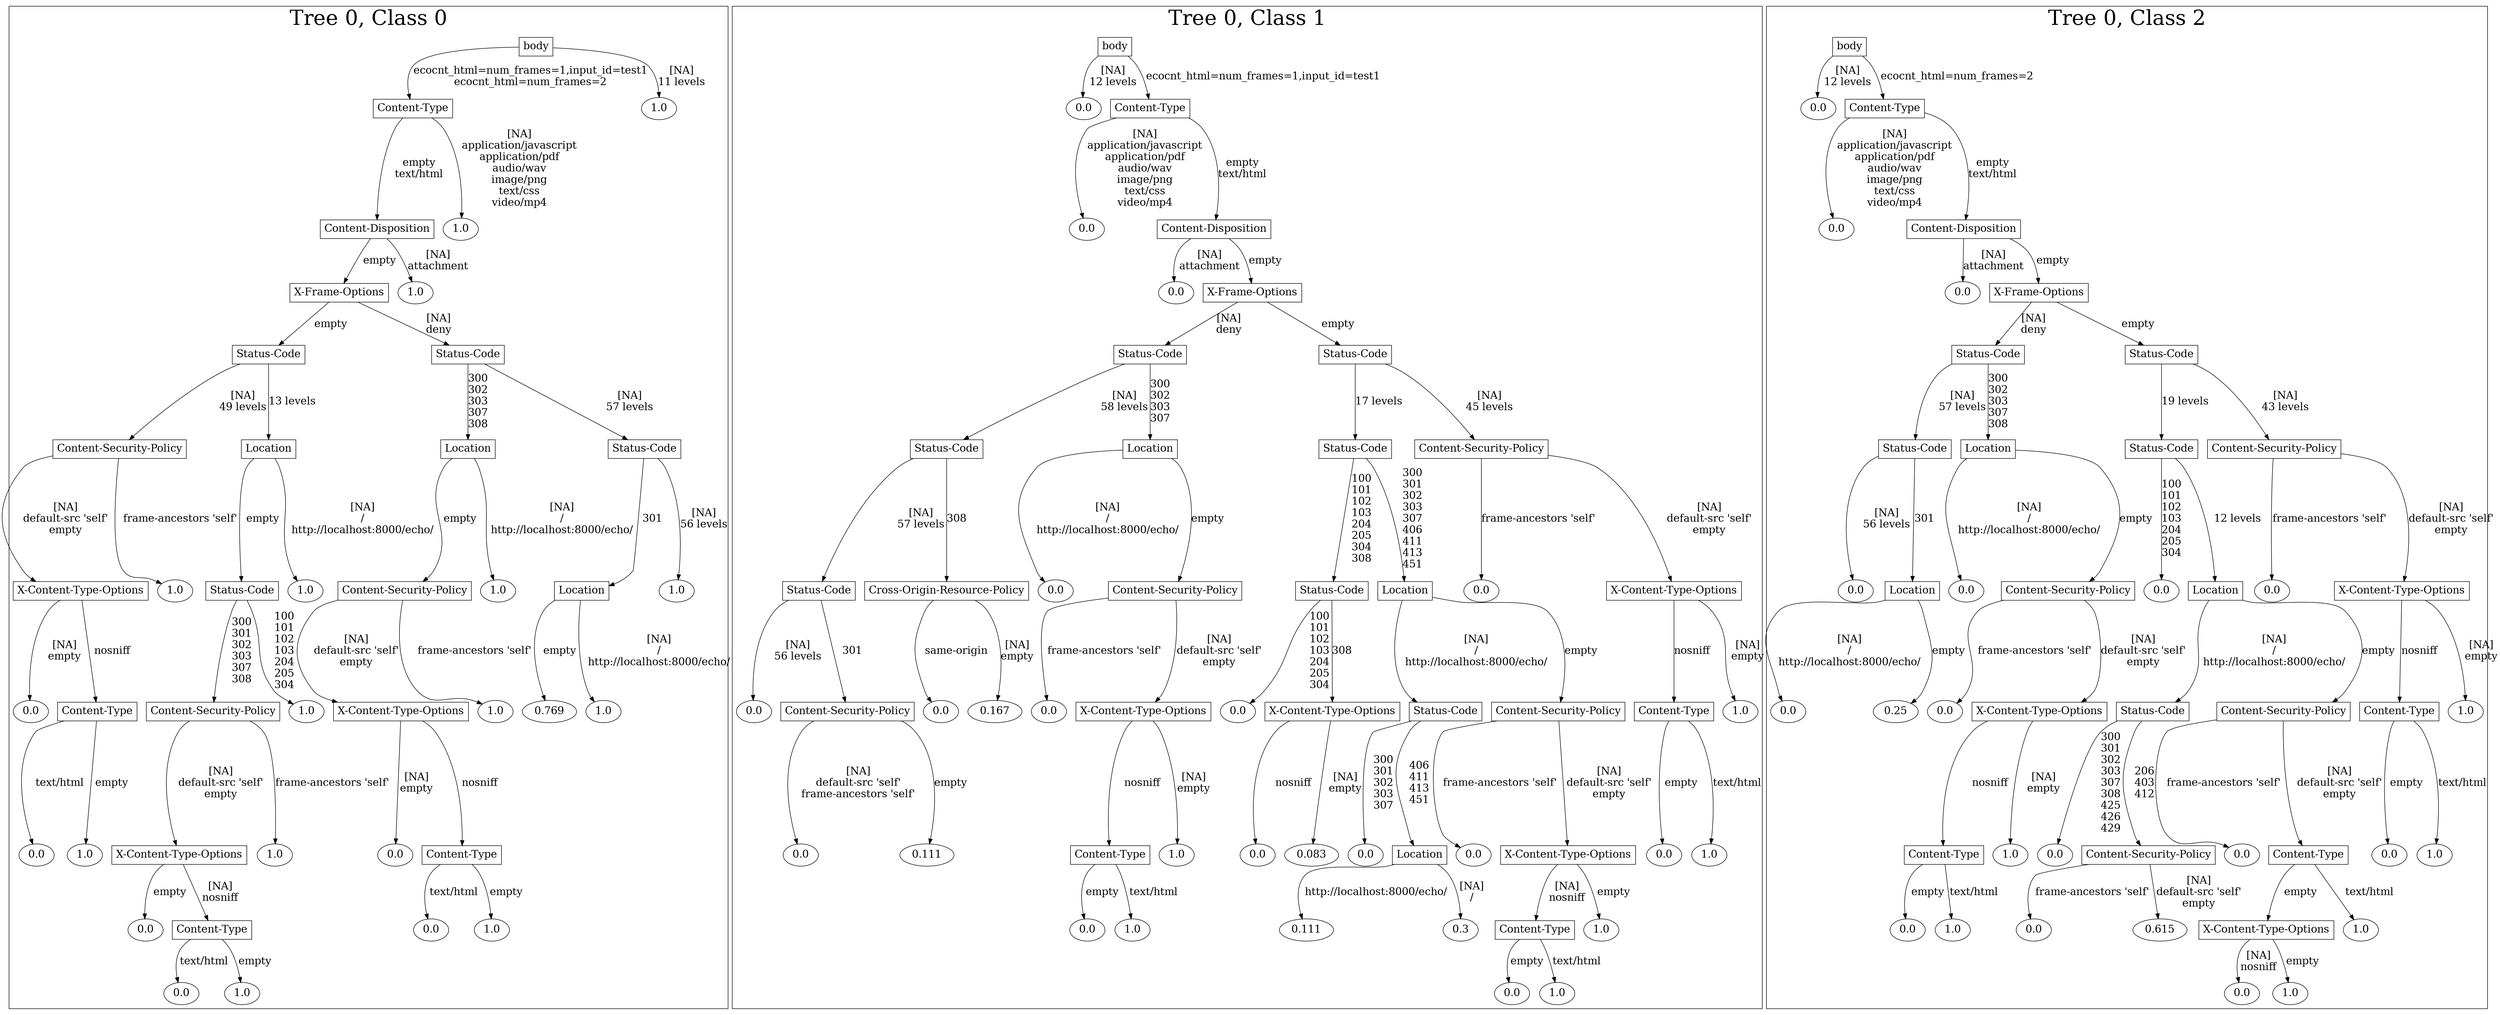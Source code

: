 /*
Generated by:
    http://https://github.com/h2oai/h2o-3/tree/master/h2o-genmodel/src/main/java/hex/genmodel/tools/PrintMojo.java
*/

/*
On a mac:

$ brew install graphviz
$ dot -Tpng file.gv -o file.png
$ open file.png
*/

digraph G {

subgraph cluster_0 {
/* Nodes */

/* Level 0 */
{
"SG_0_Node_0" [shape=box, fontsize=20, label="body"]
}

/* Level 1 */
{
"SG_0_Node_1" [shape=box, fontsize=20, label="Content-Type"]
"SG_0_Node_21" [fontsize=20, label="1.0"]
}

/* Level 2 */
{
"SG_0_Node_2" [shape=box, fontsize=20, label="Content-Disposition"]
"SG_0_Node_22" [fontsize=20, label="1.0"]
}

/* Level 3 */
{
"SG_0_Node_3" [shape=box, fontsize=20, label="X-Frame-Options"]
"SG_0_Node_23" [fontsize=20, label="1.0"]
}

/* Level 4 */
{
"SG_0_Node_4" [shape=box, fontsize=20, label="Status-Code"]
"SG_0_Node_5" [shape=box, fontsize=20, label="Status-Code"]
}

/* Level 5 */
{
"SG_0_Node_6" [shape=box, fontsize=20, label="Content-Security-Policy"]
"SG_0_Node_7" [shape=box, fontsize=20, label="Location"]
"SG_0_Node_8" [shape=box, fontsize=20, label="Location"]
"SG_0_Node_9" [shape=box, fontsize=20, label="Status-Code"]
}

/* Level 6 */
{
"SG_0_Node_10" [shape=box, fontsize=20, label="X-Content-Type-Options"]
"SG_0_Node_24" [fontsize=20, label="1.0"]
"SG_0_Node_11" [shape=box, fontsize=20, label="Status-Code"]
"SG_0_Node_25" [fontsize=20, label="1.0"]
"SG_0_Node_12" [shape=box, fontsize=20, label="Content-Security-Policy"]
"SG_0_Node_26" [fontsize=20, label="1.0"]
"SG_0_Node_13" [shape=box, fontsize=20, label="Location"]
"SG_0_Node_27" [fontsize=20, label="1.0"]
}

/* Level 7 */
{
"SG_0_Node_28" [fontsize=20, label="0.0"]
"SG_0_Node_14" [shape=box, fontsize=20, label="Content-Type"]
"SG_0_Node_15" [shape=box, fontsize=20, label="Content-Security-Policy"]
"SG_0_Node_29" [fontsize=20, label="1.0"]
"SG_0_Node_16" [shape=box, fontsize=20, label="X-Content-Type-Options"]
"SG_0_Node_30" [fontsize=20, label="1.0"]
"SG_0_Node_31" [fontsize=20, label="0.769"]
"SG_0_Node_32" [fontsize=20, label="1.0"]
}

/* Level 8 */
{
"SG_0_Node_33" [fontsize=20, label="0.0"]
"SG_0_Node_34" [fontsize=20, label="1.0"]
"SG_0_Node_18" [shape=box, fontsize=20, label="X-Content-Type-Options"]
"SG_0_Node_35" [fontsize=20, label="1.0"]
"SG_0_Node_36" [fontsize=20, label="0.0"]
"SG_0_Node_19" [shape=box, fontsize=20, label="Content-Type"]
}

/* Level 9 */
{
"SG_0_Node_37" [fontsize=20, label="0.0"]
"SG_0_Node_20" [shape=box, fontsize=20, label="Content-Type"]
"SG_0_Node_38" [fontsize=20, label="0.0"]
"SG_0_Node_39" [fontsize=20, label="1.0"]
}

/* Level 10 */
{
"SG_0_Node_40" [fontsize=20, label="0.0"]
"SG_0_Node_41" [fontsize=20, label="1.0"]
}

/* Edges */
"SG_0_Node_0" -> "SG_0_Node_1" [fontsize=20, label="ecocnt_html=num_frames=1,input_id=test1
ecocnt_html=num_frames=2
"]
"SG_0_Node_0" -> "SG_0_Node_21" [fontsize=20, label="[NA]
11 levels
"]
"SG_0_Node_1" -> "SG_0_Node_2" [fontsize=20, label="empty
text/html
"]
"SG_0_Node_1" -> "SG_0_Node_22" [fontsize=20, label="[NA]
application/javascript
application/pdf
audio/wav
image/png
text/css
video/mp4
"]
"SG_0_Node_2" -> "SG_0_Node_3" [fontsize=20, label="empty
"]
"SG_0_Node_2" -> "SG_0_Node_23" [fontsize=20, label="[NA]
attachment
"]
"SG_0_Node_3" -> "SG_0_Node_4" [fontsize=20, label="empty
"]
"SG_0_Node_3" -> "SG_0_Node_5" [fontsize=20, label="[NA]
deny
"]
"SG_0_Node_5" -> "SG_0_Node_8" [fontsize=20, label="300
302
303
307
308
"]
"SG_0_Node_5" -> "SG_0_Node_9" [fontsize=20, label="[NA]
57 levels
"]
"SG_0_Node_9" -> "SG_0_Node_13" [fontsize=20, label="301
"]
"SG_0_Node_9" -> "SG_0_Node_27" [fontsize=20, label="[NA]
56 levels
"]
"SG_0_Node_13" -> "SG_0_Node_31" [fontsize=20, label="empty
"]
"SG_0_Node_13" -> "SG_0_Node_32" [fontsize=20, label="[NA]
/
http://localhost:8000/echo/
"]
"SG_0_Node_8" -> "SG_0_Node_12" [fontsize=20, label="empty
"]
"SG_0_Node_8" -> "SG_0_Node_26" [fontsize=20, label="[NA]
/
http://localhost:8000/echo/
"]
"SG_0_Node_12" -> "SG_0_Node_16" [fontsize=20, label="[NA]
default-src 'self'
empty
"]
"SG_0_Node_12" -> "SG_0_Node_30" [fontsize=20, label="frame-ancestors 'self'
"]
"SG_0_Node_16" -> "SG_0_Node_36" [fontsize=20, label="[NA]
empty
"]
"SG_0_Node_16" -> "SG_0_Node_19" [fontsize=20, label="nosniff
"]
"SG_0_Node_19" -> "SG_0_Node_38" [fontsize=20, label="text/html
"]
"SG_0_Node_19" -> "SG_0_Node_39" [fontsize=20, label="empty
"]
"SG_0_Node_4" -> "SG_0_Node_6" [fontsize=20, label="[NA]
49 levels
"]
"SG_0_Node_4" -> "SG_0_Node_7" [fontsize=20, label="13 levels
"]
"SG_0_Node_7" -> "SG_0_Node_11" [fontsize=20, label="empty
"]
"SG_0_Node_7" -> "SG_0_Node_25" [fontsize=20, label="[NA]
/
http://localhost:8000/echo/
"]
"SG_0_Node_11" -> "SG_0_Node_15" [fontsize=20, label="300
301
302
303
307
308
"]
"SG_0_Node_11" -> "SG_0_Node_29" [fontsize=20, label="100
101
102
103
204
205
304
"]
"SG_0_Node_15" -> "SG_0_Node_18" [fontsize=20, label="[NA]
default-src 'self'
empty
"]
"SG_0_Node_15" -> "SG_0_Node_35" [fontsize=20, label="frame-ancestors 'self'
"]
"SG_0_Node_18" -> "SG_0_Node_37" [fontsize=20, label="empty
"]
"SG_0_Node_18" -> "SG_0_Node_20" [fontsize=20, label="[NA]
nosniff
"]
"SG_0_Node_20" -> "SG_0_Node_40" [fontsize=20, label="text/html
"]
"SG_0_Node_20" -> "SG_0_Node_41" [fontsize=20, label="empty
"]
"SG_0_Node_6" -> "SG_0_Node_10" [fontsize=20, label="[NA]
default-src 'self'
empty
"]
"SG_0_Node_6" -> "SG_0_Node_24" [fontsize=20, label="frame-ancestors 'self'
"]
"SG_0_Node_10" -> "SG_0_Node_28" [fontsize=20, label="[NA]
empty
"]
"SG_0_Node_10" -> "SG_0_Node_14" [fontsize=20, label="nosniff
"]
"SG_0_Node_14" -> "SG_0_Node_33" [fontsize=20, label="text/html
"]
"SG_0_Node_14" -> "SG_0_Node_34" [fontsize=20, label="empty
"]

fontsize=40
label="Tree 0, Class 0"
}

subgraph cluster_1 {
/* Nodes */

/* Level 0 */
{
"SG_1_Node_0" [shape=box, fontsize=20, label="body"]
}

/* Level 1 */
{
"SG_1_Node_31" [fontsize=20, label="0.0"]
"SG_1_Node_1" [shape=box, fontsize=20, label="Content-Type"]
}

/* Level 2 */
{
"SG_1_Node_32" [fontsize=20, label="0.0"]
"SG_1_Node_2" [shape=box, fontsize=20, label="Content-Disposition"]
}

/* Level 3 */
{
"SG_1_Node_33" [fontsize=20, label="0.0"]
"SG_1_Node_3" [shape=box, fontsize=20, label="X-Frame-Options"]
}

/* Level 4 */
{
"SG_1_Node_4" [shape=box, fontsize=20, label="Status-Code"]
"SG_1_Node_5" [shape=box, fontsize=20, label="Status-Code"]
}

/* Level 5 */
{
"SG_1_Node_6" [shape=box, fontsize=20, label="Status-Code"]
"SG_1_Node_7" [shape=box, fontsize=20, label="Location"]
"SG_1_Node_8" [shape=box, fontsize=20, label="Status-Code"]
"SG_1_Node_9" [shape=box, fontsize=20, label="Content-Security-Policy"]
}

/* Level 6 */
{
"SG_1_Node_10" [shape=box, fontsize=20, label="Status-Code"]
"SG_1_Node_11" [shape=box, fontsize=20, label="Cross-Origin-Resource-Policy"]
"SG_1_Node_34" [fontsize=20, label="0.0"]
"SG_1_Node_12" [shape=box, fontsize=20, label="Content-Security-Policy"]
"SG_1_Node_13" [shape=box, fontsize=20, label="Status-Code"]
"SG_1_Node_14" [shape=box, fontsize=20, label="Location"]
"SG_1_Node_35" [fontsize=20, label="0.0"]
"SG_1_Node_15" [shape=box, fontsize=20, label="X-Content-Type-Options"]
}

/* Level 7 */
{
"SG_1_Node_36" [fontsize=20, label="0.0"]
"SG_1_Node_16" [shape=box, fontsize=20, label="Content-Security-Policy"]
"SG_1_Node_37" [fontsize=20, label="0.0"]
"SG_1_Node_38" [fontsize=20, label="0.167"]
"SG_1_Node_39" [fontsize=20, label="0.0"]
"SG_1_Node_18" [shape=box, fontsize=20, label="X-Content-Type-Options"]
"SG_1_Node_40" [fontsize=20, label="0.0"]
"SG_1_Node_19" [shape=box, fontsize=20, label="X-Content-Type-Options"]
"SG_1_Node_20" [shape=box, fontsize=20, label="Status-Code"]
"SG_1_Node_21" [shape=box, fontsize=20, label="Content-Security-Policy"]
"SG_1_Node_22" [shape=box, fontsize=20, label="Content-Type"]
"SG_1_Node_41" [fontsize=20, label="1.0"]
}

/* Level 8 */
{
"SG_1_Node_42" [fontsize=20, label="0.0"]
"SG_1_Node_43" [fontsize=20, label="0.111"]
"SG_1_Node_24" [shape=box, fontsize=20, label="Content-Type"]
"SG_1_Node_44" [fontsize=20, label="1.0"]
"SG_1_Node_45" [fontsize=20, label="0.0"]
"SG_1_Node_46" [fontsize=20, label="0.083"]
"SG_1_Node_47" [fontsize=20, label="0.0"]
"SG_1_Node_26" [shape=box, fontsize=20, label="Location"]
"SG_1_Node_48" [fontsize=20, label="0.0"]
"SG_1_Node_27" [shape=box, fontsize=20, label="X-Content-Type-Options"]
"SG_1_Node_49" [fontsize=20, label="0.0"]
"SG_1_Node_50" [fontsize=20, label="1.0"]
}

/* Level 9 */
{
"SG_1_Node_51" [fontsize=20, label="0.0"]
"SG_1_Node_52" [fontsize=20, label="1.0"]
"SG_1_Node_53" [fontsize=20, label="0.111"]
"SG_1_Node_54" [fontsize=20, label="0.3"]
"SG_1_Node_30" [shape=box, fontsize=20, label="Content-Type"]
"SG_1_Node_55" [fontsize=20, label="1.0"]
}

/* Level 10 */
{
"SG_1_Node_56" [fontsize=20, label="0.0"]
"SG_1_Node_57" [fontsize=20, label="1.0"]
}

/* Edges */
"SG_1_Node_0" -> "SG_1_Node_31" [fontsize=20, label="[NA]
12 levels
"]
"SG_1_Node_0" -> "SG_1_Node_1" [fontsize=20, label="ecocnt_html=num_frames=1,input_id=test1
"]
"SG_1_Node_1" -> "SG_1_Node_32" [fontsize=20, label="[NA]
application/javascript
application/pdf
audio/wav
image/png
text/css
video/mp4
"]
"SG_1_Node_1" -> "SG_1_Node_2" [fontsize=20, label="empty
text/html
"]
"SG_1_Node_2" -> "SG_1_Node_33" [fontsize=20, label="[NA]
attachment
"]
"SG_1_Node_2" -> "SG_1_Node_3" [fontsize=20, label="empty
"]
"SG_1_Node_3" -> "SG_1_Node_4" [fontsize=20, label="[NA]
deny
"]
"SG_1_Node_3" -> "SG_1_Node_5" [fontsize=20, label="empty
"]
"SG_1_Node_5" -> "SG_1_Node_8" [fontsize=20, label="17 levels
"]
"SG_1_Node_5" -> "SG_1_Node_9" [fontsize=20, label="[NA]
45 levels
"]
"SG_1_Node_9" -> "SG_1_Node_35" [fontsize=20, label="frame-ancestors 'self'
"]
"SG_1_Node_9" -> "SG_1_Node_15" [fontsize=20, label="[NA]
default-src 'self'
empty
"]
"SG_1_Node_15" -> "SG_1_Node_22" [fontsize=20, label="nosniff
"]
"SG_1_Node_15" -> "SG_1_Node_41" [fontsize=20, label="[NA]
empty
"]
"SG_1_Node_22" -> "SG_1_Node_49" [fontsize=20, label="empty
"]
"SG_1_Node_22" -> "SG_1_Node_50" [fontsize=20, label="text/html
"]
"SG_1_Node_8" -> "SG_1_Node_13" [fontsize=20, label="100
101
102
103
204
205
304
308
"]
"SG_1_Node_8" -> "SG_1_Node_14" [fontsize=20, label="300
301
302
303
307
406
411
413
451
"]
"SG_1_Node_14" -> "SG_1_Node_20" [fontsize=20, label="[NA]
/
http://localhost:8000/echo/
"]
"SG_1_Node_14" -> "SG_1_Node_21" [fontsize=20, label="empty
"]
"SG_1_Node_21" -> "SG_1_Node_48" [fontsize=20, label="frame-ancestors 'self'
"]
"SG_1_Node_21" -> "SG_1_Node_27" [fontsize=20, label="[NA]
default-src 'self'
empty
"]
"SG_1_Node_27" -> "SG_1_Node_30" [fontsize=20, label="[NA]
nosniff
"]
"SG_1_Node_27" -> "SG_1_Node_55" [fontsize=20, label="empty
"]
"SG_1_Node_30" -> "SG_1_Node_56" [fontsize=20, label="empty
"]
"SG_1_Node_30" -> "SG_1_Node_57" [fontsize=20, label="text/html
"]
"SG_1_Node_20" -> "SG_1_Node_47" [fontsize=20, label="300
301
302
303
307
"]
"SG_1_Node_20" -> "SG_1_Node_26" [fontsize=20, label="406
411
413
451
"]
"SG_1_Node_26" -> "SG_1_Node_53" [fontsize=20, label="http://localhost:8000/echo/
"]
"SG_1_Node_26" -> "SG_1_Node_54" [fontsize=20, label="[NA]
/
"]
"SG_1_Node_13" -> "SG_1_Node_40" [fontsize=20, label="100
101
102
103
204
205
304
"]
"SG_1_Node_13" -> "SG_1_Node_19" [fontsize=20, label="308
"]
"SG_1_Node_19" -> "SG_1_Node_45" [fontsize=20, label="nosniff
"]
"SG_1_Node_19" -> "SG_1_Node_46" [fontsize=20, label="[NA]
empty
"]
"SG_1_Node_4" -> "SG_1_Node_6" [fontsize=20, label="[NA]
58 levels
"]
"SG_1_Node_4" -> "SG_1_Node_7" [fontsize=20, label="300
302
303
307
"]
"SG_1_Node_7" -> "SG_1_Node_34" [fontsize=20, label="[NA]
/
http://localhost:8000/echo/
"]
"SG_1_Node_7" -> "SG_1_Node_12" [fontsize=20, label="empty
"]
"SG_1_Node_12" -> "SG_1_Node_39" [fontsize=20, label="frame-ancestors 'self'
"]
"SG_1_Node_12" -> "SG_1_Node_18" [fontsize=20, label="[NA]
default-src 'self'
empty
"]
"SG_1_Node_18" -> "SG_1_Node_24" [fontsize=20, label="nosniff
"]
"SG_1_Node_18" -> "SG_1_Node_44" [fontsize=20, label="[NA]
empty
"]
"SG_1_Node_24" -> "SG_1_Node_51" [fontsize=20, label="empty
"]
"SG_1_Node_24" -> "SG_1_Node_52" [fontsize=20, label="text/html
"]
"SG_1_Node_6" -> "SG_1_Node_10" [fontsize=20, label="[NA]
57 levels
"]
"SG_1_Node_6" -> "SG_1_Node_11" [fontsize=20, label="308
"]
"SG_1_Node_11" -> "SG_1_Node_37" [fontsize=20, label="same-origin
"]
"SG_1_Node_11" -> "SG_1_Node_38" [fontsize=20, label="[NA]
empty
"]
"SG_1_Node_10" -> "SG_1_Node_36" [fontsize=20, label="[NA]
56 levels
"]
"SG_1_Node_10" -> "SG_1_Node_16" [fontsize=20, label="301
"]
"SG_1_Node_16" -> "SG_1_Node_42" [fontsize=20, label="[NA]
default-src 'self'
frame-ancestors 'self'
"]
"SG_1_Node_16" -> "SG_1_Node_43" [fontsize=20, label="empty
"]

fontsize=40
label="Tree 0, Class 1"
}

subgraph cluster_2 {
/* Nodes */

/* Level 0 */
{
"SG_2_Node_0" [shape=box, fontsize=20, label="body"]
}

/* Level 1 */
{
"SG_2_Node_24" [fontsize=20, label="0.0"]
"SG_2_Node_1" [shape=box, fontsize=20, label="Content-Type"]
}

/* Level 2 */
{
"SG_2_Node_25" [fontsize=20, label="0.0"]
"SG_2_Node_2" [shape=box, fontsize=20, label="Content-Disposition"]
}

/* Level 3 */
{
"SG_2_Node_26" [fontsize=20, label="0.0"]
"SG_2_Node_3" [shape=box, fontsize=20, label="X-Frame-Options"]
}

/* Level 4 */
{
"SG_2_Node_4" [shape=box, fontsize=20, label="Status-Code"]
"SG_2_Node_5" [shape=box, fontsize=20, label="Status-Code"]
}

/* Level 5 */
{
"SG_2_Node_6" [shape=box, fontsize=20, label="Status-Code"]
"SG_2_Node_7" [shape=box, fontsize=20, label="Location"]
"SG_2_Node_8" [shape=box, fontsize=20, label="Status-Code"]
"SG_2_Node_9" [shape=box, fontsize=20, label="Content-Security-Policy"]
}

/* Level 6 */
{
"SG_2_Node_27" [fontsize=20, label="0.0"]
"SG_2_Node_10" [shape=box, fontsize=20, label="Location"]
"SG_2_Node_28" [fontsize=20, label="0.0"]
"SG_2_Node_11" [shape=box, fontsize=20, label="Content-Security-Policy"]
"SG_2_Node_29" [fontsize=20, label="0.0"]
"SG_2_Node_12" [shape=box, fontsize=20, label="Location"]
"SG_2_Node_30" [fontsize=20, label="0.0"]
"SG_2_Node_13" [shape=box, fontsize=20, label="X-Content-Type-Options"]
}

/* Level 7 */
{
"SG_2_Node_31" [fontsize=20, label="0.0"]
"SG_2_Node_32" [fontsize=20, label="0.25"]
"SG_2_Node_33" [fontsize=20, label="0.0"]
"SG_2_Node_15" [shape=box, fontsize=20, label="X-Content-Type-Options"]
"SG_2_Node_16" [shape=box, fontsize=20, label="Status-Code"]
"SG_2_Node_17" [shape=box, fontsize=20, label="Content-Security-Policy"]
"SG_2_Node_18" [shape=box, fontsize=20, label="Content-Type"]
"SG_2_Node_34" [fontsize=20, label="1.0"]
}

/* Level 8 */
{
"SG_2_Node_19" [shape=box, fontsize=20, label="Content-Type"]
"SG_2_Node_35" [fontsize=20, label="1.0"]
"SG_2_Node_36" [fontsize=20, label="0.0"]
"SG_2_Node_20" [shape=box, fontsize=20, label="Content-Security-Policy"]
"SG_2_Node_37" [fontsize=20, label="0.0"]
"SG_2_Node_21" [shape=box, fontsize=20, label="Content-Type"]
"SG_2_Node_38" [fontsize=20, label="0.0"]
"SG_2_Node_39" [fontsize=20, label="1.0"]
}

/* Level 9 */
{
"SG_2_Node_40" [fontsize=20, label="0.0"]
"SG_2_Node_41" [fontsize=20, label="1.0"]
"SG_2_Node_42" [fontsize=20, label="0.0"]
"SG_2_Node_43" [fontsize=20, label="0.615"]
"SG_2_Node_23" [shape=box, fontsize=20, label="X-Content-Type-Options"]
"SG_2_Node_44" [fontsize=20, label="1.0"]
}

/* Level 10 */
{
"SG_2_Node_45" [fontsize=20, label="0.0"]
"SG_2_Node_46" [fontsize=20, label="1.0"]
}

/* Edges */
"SG_2_Node_0" -> "SG_2_Node_24" [fontsize=20, label="[NA]
12 levels
"]
"SG_2_Node_0" -> "SG_2_Node_1" [fontsize=20, label="ecocnt_html=num_frames=2
"]
"SG_2_Node_1" -> "SG_2_Node_25" [fontsize=20, label="[NA]
application/javascript
application/pdf
audio/wav
image/png
text/css
video/mp4
"]
"SG_2_Node_1" -> "SG_2_Node_2" [fontsize=20, label="empty
text/html
"]
"SG_2_Node_2" -> "SG_2_Node_26" [fontsize=20, label="[NA]
attachment
"]
"SG_2_Node_2" -> "SG_2_Node_3" [fontsize=20, label="empty
"]
"SG_2_Node_3" -> "SG_2_Node_4" [fontsize=20, label="[NA]
deny
"]
"SG_2_Node_3" -> "SG_2_Node_5" [fontsize=20, label="empty
"]
"SG_2_Node_5" -> "SG_2_Node_8" [fontsize=20, label="19 levels
"]
"SG_2_Node_5" -> "SG_2_Node_9" [fontsize=20, label="[NA]
43 levels
"]
"SG_2_Node_9" -> "SG_2_Node_30" [fontsize=20, label="frame-ancestors 'self'
"]
"SG_2_Node_9" -> "SG_2_Node_13" [fontsize=20, label="[NA]
default-src 'self'
empty
"]
"SG_2_Node_13" -> "SG_2_Node_18" [fontsize=20, label="nosniff
"]
"SG_2_Node_13" -> "SG_2_Node_34" [fontsize=20, label="[NA]
empty
"]
"SG_2_Node_18" -> "SG_2_Node_38" [fontsize=20, label="empty
"]
"SG_2_Node_18" -> "SG_2_Node_39" [fontsize=20, label="text/html
"]
"SG_2_Node_8" -> "SG_2_Node_29" [fontsize=20, label="100
101
102
103
204
205
304
"]
"SG_2_Node_8" -> "SG_2_Node_12" [fontsize=20, label="12 levels
"]
"SG_2_Node_12" -> "SG_2_Node_16" [fontsize=20, label="[NA]
/
http://localhost:8000/echo/
"]
"SG_2_Node_12" -> "SG_2_Node_17" [fontsize=20, label="empty
"]
"SG_2_Node_17" -> "SG_2_Node_37" [fontsize=20, label="frame-ancestors 'self'
"]
"SG_2_Node_17" -> "SG_2_Node_21" [fontsize=20, label="[NA]
default-src 'self'
empty
"]
"SG_2_Node_21" -> "SG_2_Node_23" [fontsize=20, label="empty
"]
"SG_2_Node_21" -> "SG_2_Node_44" [fontsize=20, label="text/html
"]
"SG_2_Node_23" -> "SG_2_Node_45" [fontsize=20, label="[NA]
nosniff
"]
"SG_2_Node_23" -> "SG_2_Node_46" [fontsize=20, label="empty
"]
"SG_2_Node_16" -> "SG_2_Node_36" [fontsize=20, label="300
301
302
303
307
308
425
426
429
"]
"SG_2_Node_16" -> "SG_2_Node_20" [fontsize=20, label="206
403
412
"]
"SG_2_Node_20" -> "SG_2_Node_42" [fontsize=20, label="frame-ancestors 'self'
"]
"SG_2_Node_20" -> "SG_2_Node_43" [fontsize=20, label="[NA]
default-src 'self'
empty
"]
"SG_2_Node_4" -> "SG_2_Node_6" [fontsize=20, label="[NA]
57 levels
"]
"SG_2_Node_4" -> "SG_2_Node_7" [fontsize=20, label="300
302
303
307
308
"]
"SG_2_Node_7" -> "SG_2_Node_28" [fontsize=20, label="[NA]
/
http://localhost:8000/echo/
"]
"SG_2_Node_7" -> "SG_2_Node_11" [fontsize=20, label="empty
"]
"SG_2_Node_11" -> "SG_2_Node_33" [fontsize=20, label="frame-ancestors 'self'
"]
"SG_2_Node_11" -> "SG_2_Node_15" [fontsize=20, label="[NA]
default-src 'self'
empty
"]
"SG_2_Node_15" -> "SG_2_Node_19" [fontsize=20, label="nosniff
"]
"SG_2_Node_15" -> "SG_2_Node_35" [fontsize=20, label="[NA]
empty
"]
"SG_2_Node_19" -> "SG_2_Node_40" [fontsize=20, label="empty
"]
"SG_2_Node_19" -> "SG_2_Node_41" [fontsize=20, label="text/html
"]
"SG_2_Node_6" -> "SG_2_Node_27" [fontsize=20, label="[NA]
56 levels
"]
"SG_2_Node_6" -> "SG_2_Node_10" [fontsize=20, label="301
"]
"SG_2_Node_10" -> "SG_2_Node_31" [fontsize=20, label="[NA]
/
http://localhost:8000/echo/
"]
"SG_2_Node_10" -> "SG_2_Node_32" [fontsize=20, label="empty
"]

fontsize=40
label="Tree 0, Class 2"
}

}

